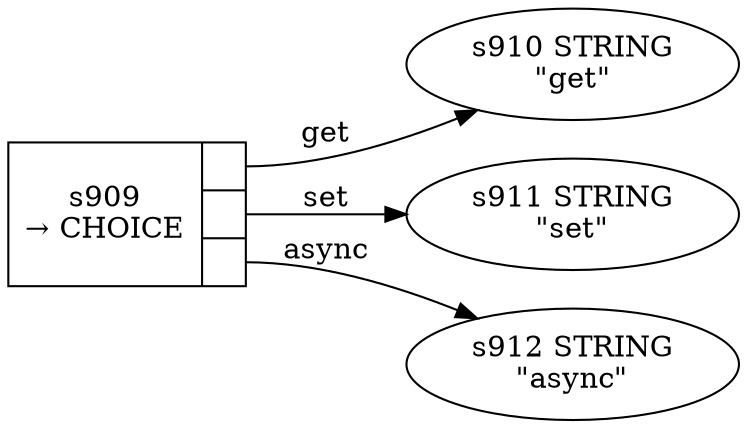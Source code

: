 
  digraph _reserved_identifier {
  
    rankdir=LR;
  
    s909 [label="{s909\n&rarr; CHOICE|{<p0>|<p1>|<p2>}}", shape=record, fixedsize=false, peripheries=1];
  s910 [label="s910 STRING\n\"get\""];
  s909:p0 -> s910 [label="get"];
  s911 [label="s911 STRING\n\"set\""];
  s909:p1 -> s911 [label="set"];
  s912 [label="s912 STRING\n\"async\""];
  s909:p2 -> s912 [label="async"];
  
  }
  